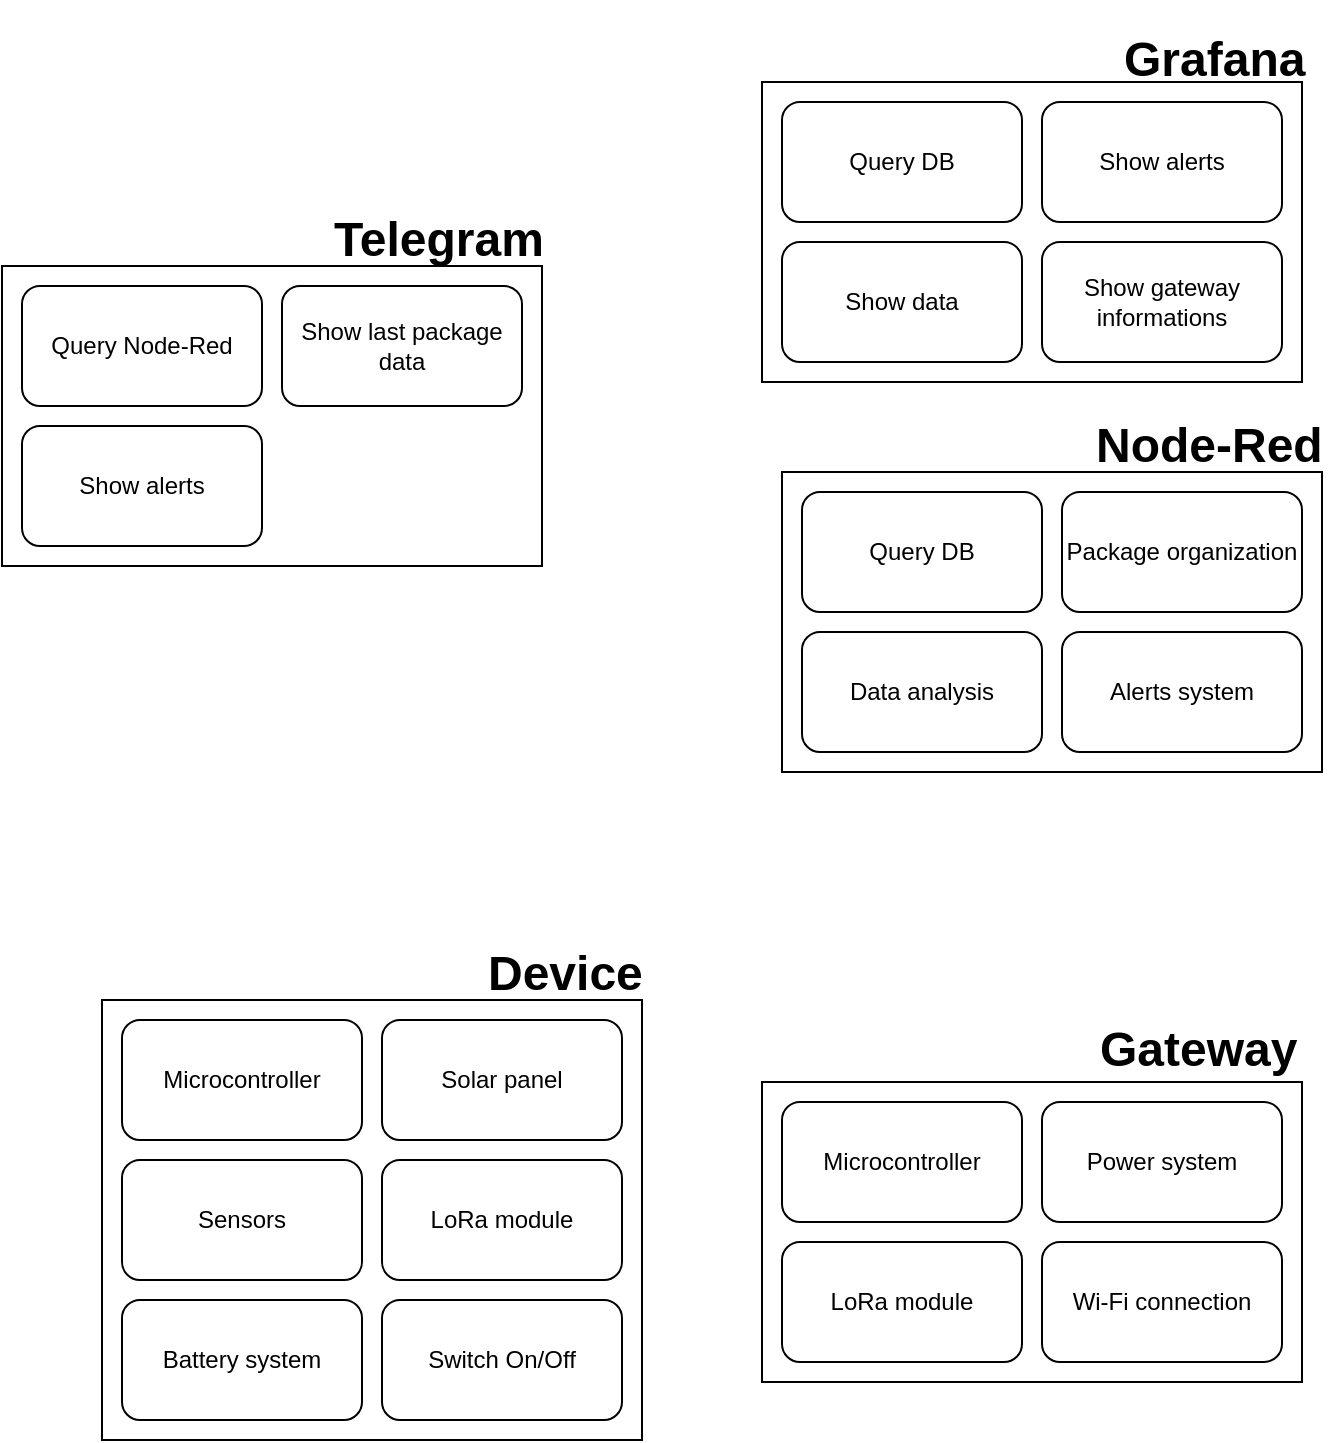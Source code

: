 <mxfile version="23.0.2" type="github">
  <diagram name="Page-1" id="2YBvvXClWsGukQMizWep">
    <mxGraphModel dx="1497" dy="1899" grid="1" gridSize="10" guides="1" tooltips="1" connect="1" arrows="1" fold="1" page="1" pageScale="1" pageWidth="850" pageHeight="1100" math="0" shadow="0">
      <root>
        <mxCell id="0" />
        <mxCell id="1" parent="0" />
        <mxCell id="eXJxp_DUheLdAVC19qgq-16" value="" style="rounded=0;whiteSpace=wrap;html=1;" vertex="1" parent="1">
          <mxGeometry x="460" y="271" width="270" height="150" as="geometry" />
        </mxCell>
        <mxCell id="eXJxp_DUheLdAVC19qgq-13" value="" style="rounded=0;whiteSpace=wrap;html=1;" vertex="1" parent="1">
          <mxGeometry x="130" y="230" width="270" height="220" as="geometry" />
        </mxCell>
        <mxCell id="eXJxp_DUheLdAVC19qgq-3" value="&lt;h1&gt;Device&lt;/h1&gt;" style="text;html=1;strokeColor=none;fillColor=none;spacing=5;spacingTop=-20;whiteSpace=wrap;overflow=hidden;rounded=0;" vertex="1" parent="1">
          <mxGeometry x="318" y="197" width="90" height="40" as="geometry" />
        </mxCell>
        <mxCell id="eXJxp_DUheLdAVC19qgq-5" value="Microcontroller" style="rounded=1;whiteSpace=wrap;html=1;" vertex="1" parent="1">
          <mxGeometry x="140" y="240" width="120" height="60" as="geometry" />
        </mxCell>
        <mxCell id="eXJxp_DUheLdAVC19qgq-7" value="Sensors" style="rounded=1;whiteSpace=wrap;html=1;" vertex="1" parent="1">
          <mxGeometry x="140" y="310" width="120" height="60" as="geometry" />
        </mxCell>
        <mxCell id="eXJxp_DUheLdAVC19qgq-8" value="Battery system" style="rounded=1;whiteSpace=wrap;html=1;" vertex="1" parent="1">
          <mxGeometry x="140" y="380" width="120" height="60" as="geometry" />
        </mxCell>
        <mxCell id="eXJxp_DUheLdAVC19qgq-9" value="Solar panel" style="rounded=1;whiteSpace=wrap;html=1;" vertex="1" parent="1">
          <mxGeometry x="270" y="240" width="120" height="60" as="geometry" />
        </mxCell>
        <mxCell id="eXJxp_DUheLdAVC19qgq-10" value="LoRa module" style="rounded=1;whiteSpace=wrap;html=1;" vertex="1" parent="1">
          <mxGeometry x="270" y="310" width="120" height="60" as="geometry" />
        </mxCell>
        <mxCell id="eXJxp_DUheLdAVC19qgq-11" value="Switch On/Off" style="rounded=1;whiteSpace=wrap;html=1;" vertex="1" parent="1">
          <mxGeometry x="270" y="380" width="120" height="60" as="geometry" />
        </mxCell>
        <mxCell id="eXJxp_DUheLdAVC19qgq-14" value="&lt;h1&gt;Gateway&lt;/h1&gt;" style="text;html=1;strokeColor=none;fillColor=none;spacing=5;spacingTop=-20;whiteSpace=wrap;overflow=hidden;rounded=0;" vertex="1" parent="1">
          <mxGeometry x="624" y="235" width="120" height="40" as="geometry" />
        </mxCell>
        <mxCell id="eXJxp_DUheLdAVC19qgq-15" value="Microcontroller" style="rounded=1;whiteSpace=wrap;html=1;" vertex="1" parent="1">
          <mxGeometry x="470" y="281" width="120" height="60" as="geometry" />
        </mxCell>
        <mxCell id="eXJxp_DUheLdAVC19qgq-17" value="Power system" style="rounded=1;whiteSpace=wrap;html=1;" vertex="1" parent="1">
          <mxGeometry x="600" y="281" width="120" height="60" as="geometry" />
        </mxCell>
        <mxCell id="eXJxp_DUheLdAVC19qgq-18" value="LoRa module" style="rounded=1;whiteSpace=wrap;html=1;" vertex="1" parent="1">
          <mxGeometry x="470" y="351" width="120" height="60" as="geometry" />
        </mxCell>
        <mxCell id="eXJxp_DUheLdAVC19qgq-19" value="Wi-Fi connection" style="rounded=1;whiteSpace=wrap;html=1;" vertex="1" parent="1">
          <mxGeometry x="600" y="351" width="120" height="60" as="geometry" />
        </mxCell>
        <mxCell id="eXJxp_DUheLdAVC19qgq-20" value="" style="rounded=0;whiteSpace=wrap;html=1;" vertex="1" parent="1">
          <mxGeometry x="470" y="-34" width="270" height="150" as="geometry" />
        </mxCell>
        <mxCell id="eXJxp_DUheLdAVC19qgq-21" value="&lt;h1&gt;Node-Red&lt;/h1&gt;" style="text;html=1;strokeColor=none;fillColor=none;spacing=5;spacingTop=-20;whiteSpace=wrap;overflow=hidden;rounded=0;" vertex="1" parent="1">
          <mxGeometry x="622" y="-67" width="126" height="40" as="geometry" />
        </mxCell>
        <mxCell id="eXJxp_DUheLdAVC19qgq-22" value="Query DB" style="rounded=1;whiteSpace=wrap;html=1;" vertex="1" parent="1">
          <mxGeometry x="480" y="-24" width="120" height="60" as="geometry" />
        </mxCell>
        <mxCell id="eXJxp_DUheLdAVC19qgq-23" value="Package organization" style="rounded=1;whiteSpace=wrap;html=1;" vertex="1" parent="1">
          <mxGeometry x="610" y="-24" width="120" height="60" as="geometry" />
        </mxCell>
        <mxCell id="eXJxp_DUheLdAVC19qgq-24" value="Data analysis" style="rounded=1;whiteSpace=wrap;html=1;" vertex="1" parent="1">
          <mxGeometry x="480" y="46" width="120" height="60" as="geometry" />
        </mxCell>
        <mxCell id="eXJxp_DUheLdAVC19qgq-25" value="Alerts system" style="rounded=1;whiteSpace=wrap;html=1;" vertex="1" parent="1">
          <mxGeometry x="610" y="46" width="120" height="60" as="geometry" />
        </mxCell>
        <mxCell id="eXJxp_DUheLdAVC19qgq-26" value="" style="rounded=0;whiteSpace=wrap;html=1;" vertex="1" parent="1">
          <mxGeometry x="80" y="-137" width="270" height="150" as="geometry" />
        </mxCell>
        <mxCell id="eXJxp_DUheLdAVC19qgq-27" value="&lt;h1&gt;Telegram&lt;/h1&gt;" style="text;html=1;strokeColor=none;fillColor=none;spacing=5;spacingTop=-20;whiteSpace=wrap;overflow=hidden;rounded=0;" vertex="1" parent="1">
          <mxGeometry x="241" y="-170" width="126" height="40" as="geometry" />
        </mxCell>
        <mxCell id="eXJxp_DUheLdAVC19qgq-28" value="Query Node-Red" style="rounded=1;whiteSpace=wrap;html=1;" vertex="1" parent="1">
          <mxGeometry x="90" y="-127" width="120" height="60" as="geometry" />
        </mxCell>
        <mxCell id="eXJxp_DUheLdAVC19qgq-29" value="Show last package data" style="rounded=1;whiteSpace=wrap;html=1;" vertex="1" parent="1">
          <mxGeometry x="220" y="-127" width="120" height="60" as="geometry" />
        </mxCell>
        <mxCell id="eXJxp_DUheLdAVC19qgq-30" value="Show alerts" style="rounded=1;whiteSpace=wrap;html=1;" vertex="1" parent="1">
          <mxGeometry x="90" y="-57" width="120" height="60" as="geometry" />
        </mxCell>
        <mxCell id="eXJxp_DUheLdAVC19qgq-32" value="" style="rounded=0;whiteSpace=wrap;html=1;" vertex="1" parent="1">
          <mxGeometry x="460" y="-229" width="270" height="150" as="geometry" />
        </mxCell>
        <mxCell id="eXJxp_DUheLdAVC19qgq-33" value="&lt;h1&gt;Grafana&lt;/h1&gt;" style="text;html=1;strokeColor=none;fillColor=none;spacing=5;spacingTop=-20;whiteSpace=wrap;overflow=hidden;rounded=0;" vertex="1" parent="1">
          <mxGeometry x="636" y="-260" width="100" height="40" as="geometry" />
        </mxCell>
        <mxCell id="eXJxp_DUheLdAVC19qgq-34" value="Query DB" style="rounded=1;whiteSpace=wrap;html=1;" vertex="1" parent="1">
          <mxGeometry x="470" y="-219" width="120" height="60" as="geometry" />
        </mxCell>
        <mxCell id="eXJxp_DUheLdAVC19qgq-35" value="Show alerts" style="rounded=1;whiteSpace=wrap;html=1;" vertex="1" parent="1">
          <mxGeometry x="600" y="-219" width="120" height="60" as="geometry" />
        </mxCell>
        <mxCell id="eXJxp_DUheLdAVC19qgq-36" value="Show data" style="rounded=1;whiteSpace=wrap;html=1;" vertex="1" parent="1">
          <mxGeometry x="470" y="-149" width="120" height="60" as="geometry" />
        </mxCell>
        <mxCell id="eXJxp_DUheLdAVC19qgq-37" value="Show gateway informations" style="rounded=1;whiteSpace=wrap;html=1;" vertex="1" parent="1">
          <mxGeometry x="600" y="-149" width="120" height="60" as="geometry" />
        </mxCell>
      </root>
    </mxGraphModel>
  </diagram>
</mxfile>
